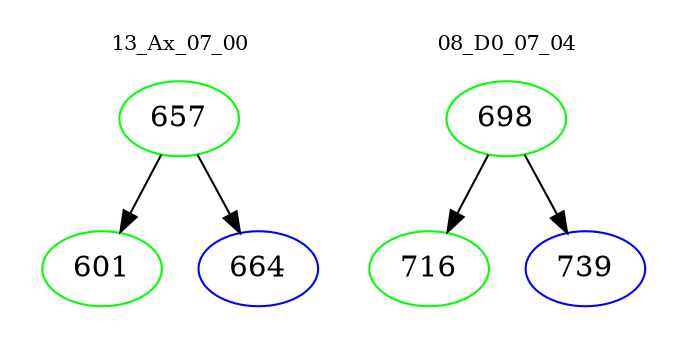 digraph{
subgraph cluster_0 {
color = white
label = "13_Ax_07_00";
fontsize=10;
T0_657 [label="657", color="green"]
T0_657 -> T0_601 [color="black"]
T0_601 [label="601", color="green"]
T0_657 -> T0_664 [color="black"]
T0_664 [label="664", color="blue"]
}
subgraph cluster_1 {
color = white
label = "08_D0_07_04";
fontsize=10;
T1_698 [label="698", color="green"]
T1_698 -> T1_716 [color="black"]
T1_716 [label="716", color="green"]
T1_698 -> T1_739 [color="black"]
T1_739 [label="739", color="blue"]
}
}

